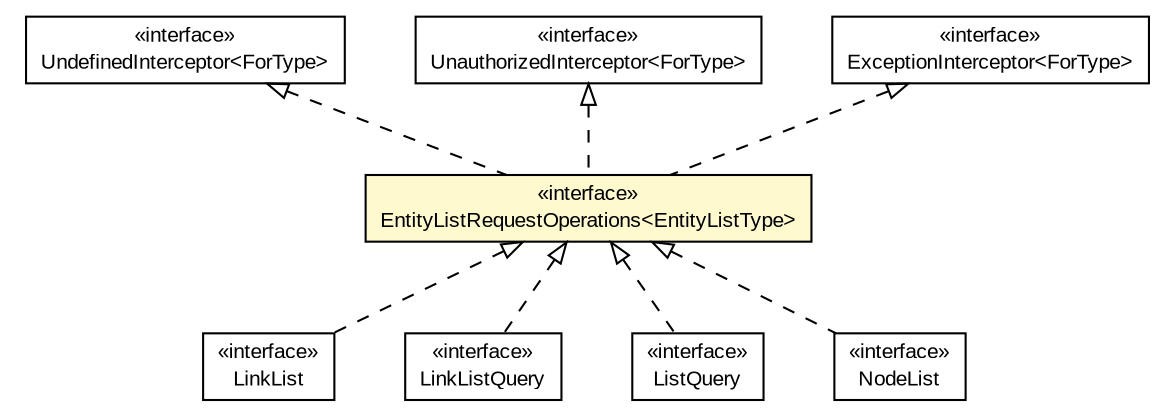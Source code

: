 #!/usr/local/bin/dot
#
# Class diagram 
# Generated by UMLGraph version 5.1 (http://www.umlgraph.org/)
#

digraph G {
	edge [fontname="arial",fontsize=10,labelfontname="arial",labelfontsize=10];
	node [fontname="arial",fontsize=10,shape=plaintext];
	nodesep=0.25;
	ranksep=0.5;
	// io.nextweb.operations.exceptions.UndefinedInterceptor<ForType>
	c3339 [label=<<table title="io.nextweb.operations.exceptions.UndefinedInterceptor" border="0" cellborder="1" cellspacing="0" cellpadding="2" port="p" href="./exceptions/UndefinedInterceptor.html">
		<tr><td><table border="0" cellspacing="0" cellpadding="1">
<tr><td align="center" balign="center"> &#171;interface&#187; </td></tr>
<tr><td align="center" balign="center"> UndefinedInterceptor&lt;ForType&gt; </td></tr>
		</table></td></tr>
		</table>>, fontname="arial", fontcolor="black", fontsize=10.0];
	// io.nextweb.operations.exceptions.UnauthorizedInterceptor<ForType>
	c3340 [label=<<table title="io.nextweb.operations.exceptions.UnauthorizedInterceptor" border="0" cellborder="1" cellspacing="0" cellpadding="2" port="p" href="./exceptions/UnauthorizedInterceptor.html">
		<tr><td><table border="0" cellspacing="0" cellpadding="1">
<tr><td align="center" balign="center"> &#171;interface&#187; </td></tr>
<tr><td align="center" balign="center"> UnauthorizedInterceptor&lt;ForType&gt; </td></tr>
		</table></td></tr>
		</table>>, fontname="arial", fontcolor="black", fontsize=10.0];
	// io.nextweb.operations.EntityListRequestOperations<EntityListType>
	c3350 [label=<<table title="io.nextweb.operations.EntityListRequestOperations" border="0" cellborder="1" cellspacing="0" cellpadding="2" port="p" bgcolor="lemonChiffon" href="./EntityListRequestOperations.html">
		<tr><td><table border="0" cellspacing="0" cellpadding="1">
<tr><td align="center" balign="center"> &#171;interface&#187; </td></tr>
<tr><td align="center" balign="center"> EntityListRequestOperations&lt;EntityListType&gt; </td></tr>
		</table></td></tr>
		</table>>, fontname="arial", fontcolor="black", fontsize=10.0];
	// io.nextweb.fn.ExceptionInterceptor<ForType>
	c3371 [label=<<table title="io.nextweb.fn.ExceptionInterceptor" border="0" cellborder="1" cellspacing="0" cellpadding="2" port="p" href="../fn/ExceptionInterceptor.html">
		<tr><td><table border="0" cellspacing="0" cellpadding="1">
<tr><td align="center" balign="center"> &#171;interface&#187; </td></tr>
<tr><td align="center" balign="center"> ExceptionInterceptor&lt;ForType&gt; </td></tr>
		</table></td></tr>
		</table>>, fontname="arial", fontcolor="black", fontsize=10.0];
	// io.nextweb.LinkList
	c3383 [label=<<table title="io.nextweb.LinkList" border="0" cellborder="1" cellspacing="0" cellpadding="2" port="p" href="../LinkList.html">
		<tr><td><table border="0" cellspacing="0" cellpadding="1">
<tr><td align="center" balign="center"> &#171;interface&#187; </td></tr>
<tr><td align="center" balign="center"> LinkList </td></tr>
		</table></td></tr>
		</table>>, fontname="arial", fontcolor="black", fontsize=10.0];
	// io.nextweb.LinkListQuery
	c3384 [label=<<table title="io.nextweb.LinkListQuery" border="0" cellborder="1" cellspacing="0" cellpadding="2" port="p" href="../LinkListQuery.html">
		<tr><td><table border="0" cellspacing="0" cellpadding="1">
<tr><td align="center" balign="center"> &#171;interface&#187; </td></tr>
<tr><td align="center" balign="center"> LinkListQuery </td></tr>
		</table></td></tr>
		</table>>, fontname="arial", fontcolor="black", fontsize=10.0];
	// io.nextweb.ListQuery
	c3385 [label=<<table title="io.nextweb.ListQuery" border="0" cellborder="1" cellspacing="0" cellpadding="2" port="p" href="../ListQuery.html">
		<tr><td><table border="0" cellspacing="0" cellpadding="1">
<tr><td align="center" balign="center"> &#171;interface&#187; </td></tr>
<tr><td align="center" balign="center"> ListQuery </td></tr>
		</table></td></tr>
		</table>>, fontname="arial", fontcolor="black", fontsize=10.0];
	// io.nextweb.NodeList
	c3390 [label=<<table title="io.nextweb.NodeList" border="0" cellborder="1" cellspacing="0" cellpadding="2" port="p" href="../NodeList.html">
		<tr><td><table border="0" cellspacing="0" cellpadding="1">
<tr><td align="center" balign="center"> &#171;interface&#187; </td></tr>
<tr><td align="center" balign="center"> NodeList </td></tr>
		</table></td></tr>
		</table>>, fontname="arial", fontcolor="black", fontsize=10.0];
	//io.nextweb.operations.EntityListRequestOperations<EntityListType> implements io.nextweb.fn.ExceptionInterceptor<ForType>
	c3371:p -> c3350:p [dir=back,arrowtail=empty,style=dashed];
	//io.nextweb.operations.EntityListRequestOperations<EntityListType> implements io.nextweb.operations.exceptions.UnauthorizedInterceptor<ForType>
	c3340:p -> c3350:p [dir=back,arrowtail=empty,style=dashed];
	//io.nextweb.operations.EntityListRequestOperations<EntityListType> implements io.nextweb.operations.exceptions.UndefinedInterceptor<ForType>
	c3339:p -> c3350:p [dir=back,arrowtail=empty,style=dashed];
	//io.nextweb.LinkList implements io.nextweb.operations.EntityListRequestOperations<EntityListType>
	c3350:p -> c3383:p [dir=back,arrowtail=empty,style=dashed];
	//io.nextweb.LinkListQuery implements io.nextweb.operations.EntityListRequestOperations<EntityListType>
	c3350:p -> c3384:p [dir=back,arrowtail=empty,style=dashed];
	//io.nextweb.ListQuery implements io.nextweb.operations.EntityListRequestOperations<EntityListType>
	c3350:p -> c3385:p [dir=back,arrowtail=empty,style=dashed];
	//io.nextweb.NodeList implements io.nextweb.operations.EntityListRequestOperations<EntityListType>
	c3350:p -> c3390:p [dir=back,arrowtail=empty,style=dashed];
}

